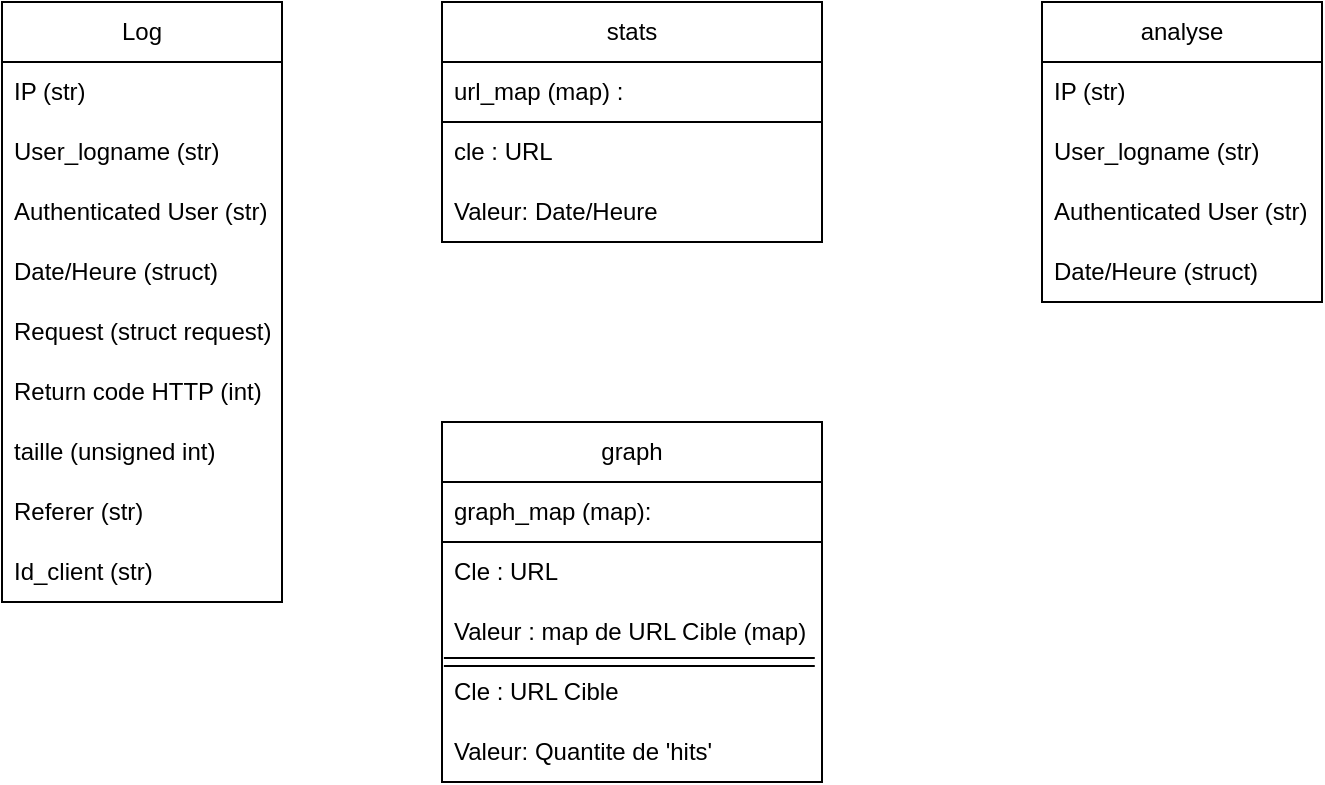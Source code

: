 <mxfile version="26.0.6">
  <diagram id="C5RBs43oDa-KdzZeNtuy" name="Page-1">
    <mxGraphModel dx="1213" dy="781" grid="1" gridSize="10" guides="1" tooltips="1" connect="1" arrows="1" fold="1" page="1" pageScale="1" pageWidth="827" pageHeight="1169" math="0" shadow="0">
      <root>
        <mxCell id="WIyWlLk6GJQsqaUBKTNV-0" />
        <mxCell id="WIyWlLk6GJQsqaUBKTNV-1" parent="WIyWlLk6GJQsqaUBKTNV-0" />
        <mxCell id="qixluM8RzJp4W4TrJGbc-0" value="Log" style="swimlane;fontStyle=0;childLayout=stackLayout;horizontal=1;startSize=30;horizontalStack=0;resizeParent=1;resizeParentMax=0;resizeLast=0;collapsible=1;marginBottom=0;whiteSpace=wrap;html=1;" vertex="1" parent="WIyWlLk6GJQsqaUBKTNV-1">
          <mxGeometry x="60" y="50" width="140" height="300" as="geometry">
            <mxRectangle x="100" y="70" width="60" height="30" as="alternateBounds" />
          </mxGeometry>
        </mxCell>
        <mxCell id="qixluM8RzJp4W4TrJGbc-1" value="IP (str)" style="text;strokeColor=none;fillColor=none;align=left;verticalAlign=middle;spacingLeft=4;spacingRight=4;overflow=hidden;points=[[0,0.5],[1,0.5]];portConstraint=eastwest;rotatable=0;whiteSpace=wrap;html=1;" vertex="1" parent="qixluM8RzJp4W4TrJGbc-0">
          <mxGeometry y="30" width="140" height="30" as="geometry" />
        </mxCell>
        <mxCell id="qixluM8RzJp4W4TrJGbc-2" value="User_logname (str)" style="text;strokeColor=none;fillColor=none;align=left;verticalAlign=middle;spacingLeft=4;spacingRight=4;overflow=hidden;points=[[0,0.5],[1,0.5]];portConstraint=eastwest;rotatable=0;whiteSpace=wrap;html=1;" vertex="1" parent="qixluM8RzJp4W4TrJGbc-0">
          <mxGeometry y="60" width="140" height="30" as="geometry" />
        </mxCell>
        <mxCell id="qixluM8RzJp4W4TrJGbc-3" value="Authenticated User (str)" style="text;strokeColor=none;fillColor=none;align=left;verticalAlign=middle;spacingLeft=4;spacingRight=4;overflow=hidden;points=[[0,0.5],[1,0.5]];portConstraint=eastwest;rotatable=0;whiteSpace=wrap;html=1;" vertex="1" parent="qixluM8RzJp4W4TrJGbc-0">
          <mxGeometry y="90" width="140" height="30" as="geometry" />
        </mxCell>
        <mxCell id="qixluM8RzJp4W4TrJGbc-4" value="Date/Heure (struct)" style="text;strokeColor=none;fillColor=none;align=left;verticalAlign=middle;spacingLeft=4;spacingRight=4;overflow=hidden;points=[[0,0.5],[1,0.5]];portConstraint=eastwest;rotatable=0;whiteSpace=wrap;html=1;" vertex="1" parent="qixluM8RzJp4W4TrJGbc-0">
          <mxGeometry y="120" width="140" height="30" as="geometry" />
        </mxCell>
        <mxCell id="qixluM8RzJp4W4TrJGbc-5" value="Request (struct request)" style="text;strokeColor=none;fillColor=none;align=left;verticalAlign=middle;spacingLeft=4;spacingRight=4;overflow=hidden;points=[[0,0.5],[1,0.5]];portConstraint=eastwest;rotatable=0;whiteSpace=wrap;html=1;" vertex="1" parent="qixluM8RzJp4W4TrJGbc-0">
          <mxGeometry y="150" width="140" height="30" as="geometry" />
        </mxCell>
        <mxCell id="qixluM8RzJp4W4TrJGbc-6" value="Return code HTTP (int)" style="text;strokeColor=none;fillColor=none;align=left;verticalAlign=middle;spacingLeft=4;spacingRight=4;overflow=hidden;points=[[0,0.5],[1,0.5]];portConstraint=eastwest;rotatable=0;whiteSpace=wrap;html=1;" vertex="1" parent="qixluM8RzJp4W4TrJGbc-0">
          <mxGeometry y="180" width="140" height="30" as="geometry" />
        </mxCell>
        <mxCell id="qixluM8RzJp4W4TrJGbc-7" value="taille (unsigned int)" style="text;strokeColor=none;fillColor=none;align=left;verticalAlign=middle;spacingLeft=4;spacingRight=4;overflow=hidden;points=[[0,0.5],[1,0.5]];portConstraint=eastwest;rotatable=0;whiteSpace=wrap;html=1;" vertex="1" parent="qixluM8RzJp4W4TrJGbc-0">
          <mxGeometry y="210" width="140" height="30" as="geometry" />
        </mxCell>
        <mxCell id="qixluM8RzJp4W4TrJGbc-8" value="Referer (str)" style="text;strokeColor=none;fillColor=none;align=left;verticalAlign=middle;spacingLeft=4;spacingRight=4;overflow=hidden;points=[[0,0.5],[1,0.5]];portConstraint=eastwest;rotatable=0;whiteSpace=wrap;html=1;" vertex="1" parent="qixluM8RzJp4W4TrJGbc-0">
          <mxGeometry y="240" width="140" height="30" as="geometry" />
        </mxCell>
        <mxCell id="qixluM8RzJp4W4TrJGbc-9" value="Id_client (str)" style="text;strokeColor=none;fillColor=none;align=left;verticalAlign=middle;spacingLeft=4;spacingRight=4;overflow=hidden;points=[[0,0.5],[1,0.5]];portConstraint=eastwest;rotatable=0;whiteSpace=wrap;html=1;" vertex="1" parent="qixluM8RzJp4W4TrJGbc-0">
          <mxGeometry y="270" width="140" height="30" as="geometry" />
        </mxCell>
        <mxCell id="qixluM8RzJp4W4TrJGbc-12" value="stats" style="swimlane;fontStyle=0;childLayout=stackLayout;horizontal=1;startSize=30;horizontalStack=0;resizeParent=1;resizeParentMax=0;resizeLast=0;collapsible=1;marginBottom=0;whiteSpace=wrap;html=1;" vertex="1" parent="WIyWlLk6GJQsqaUBKTNV-1">
          <mxGeometry x="280" y="50" width="190" height="120" as="geometry">
            <mxRectangle x="100" y="70" width="60" height="30" as="alternateBounds" />
          </mxGeometry>
        </mxCell>
        <mxCell id="qixluM8RzJp4W4TrJGbc-14" value="url_map (map) :" style="text;strokeColor=default;fillColor=none;align=left;verticalAlign=middle;spacingLeft=4;spacingRight=4;overflow=hidden;points=[[0,0.5],[1,0.5]];portConstraint=eastwest;rotatable=0;whiteSpace=wrap;html=1;" vertex="1" parent="qixluM8RzJp4W4TrJGbc-12">
          <mxGeometry y="30" width="190" height="30" as="geometry" />
        </mxCell>
        <mxCell id="qixluM8RzJp4W4TrJGbc-16" value="cle : URL" style="text;strokeColor=none;fillColor=none;align=left;verticalAlign=middle;spacingLeft=4;spacingRight=4;overflow=hidden;points=[[0,0.5],[1,0.5]];portConstraint=eastwest;rotatable=0;whiteSpace=wrap;html=1;" vertex="1" parent="qixluM8RzJp4W4TrJGbc-12">
          <mxGeometry y="60" width="190" height="30" as="geometry" />
        </mxCell>
        <mxCell id="qixluM8RzJp4W4TrJGbc-40" value="Valeur: Date/Heure" style="text;strokeColor=none;fillColor=none;align=left;verticalAlign=middle;spacingLeft=4;spacingRight=4;overflow=hidden;points=[[0,0.5],[1,0.5]];portConstraint=eastwest;rotatable=0;whiteSpace=wrap;html=1;" vertex="1" parent="qixluM8RzJp4W4TrJGbc-12">
          <mxGeometry y="90" width="190" height="30" as="geometry" />
        </mxCell>
        <mxCell id="qixluM8RzJp4W4TrJGbc-36" value="graph" style="swimlane;fontStyle=0;childLayout=stackLayout;horizontal=1;startSize=30;horizontalStack=0;resizeParent=1;resizeParentMax=0;resizeLast=0;collapsible=1;marginBottom=0;whiteSpace=wrap;html=1;" vertex="1" parent="WIyWlLk6GJQsqaUBKTNV-1">
          <mxGeometry x="280" y="260" width="190" height="180" as="geometry">
            <mxRectangle x="100" y="70" width="60" height="30" as="alternateBounds" />
          </mxGeometry>
        </mxCell>
        <mxCell id="qixluM8RzJp4W4TrJGbc-37" value="graph_map (map):" style="text;strokeColor=default;fillColor=none;align=left;verticalAlign=middle;spacingLeft=4;spacingRight=4;overflow=hidden;points=[[0,0.5],[1,0.5]];portConstraint=eastwest;rotatable=0;whiteSpace=wrap;html=1;" vertex="1" parent="qixluM8RzJp4W4TrJGbc-36">
          <mxGeometry y="30" width="190" height="30" as="geometry" />
        </mxCell>
        <mxCell id="qixluM8RzJp4W4TrJGbc-38" value="Cle : URL" style="text;strokeColor=none;fillColor=none;align=left;verticalAlign=middle;spacingLeft=4;spacingRight=4;overflow=hidden;points=[[0,0.5],[1,0.5]];portConstraint=eastwest;rotatable=0;whiteSpace=wrap;html=1;" vertex="1" parent="qixluM8RzJp4W4TrJGbc-36">
          <mxGeometry y="60" width="190" height="30" as="geometry" />
        </mxCell>
        <mxCell id="qixluM8RzJp4W4TrJGbc-41" value="Valeur : map de URL Cible (map)" style="text;strokeColor=none;fillColor=none;align=left;verticalAlign=middle;spacingLeft=4;spacingRight=4;overflow=hidden;points=[[0,0.5],[1,0.5]];portConstraint=eastwest;rotatable=0;whiteSpace=wrap;html=1;strokeWidth=1;perimeterSpacing=0;" vertex="1" parent="qixluM8RzJp4W4TrJGbc-36">
          <mxGeometry y="90" width="190" height="30" as="geometry" />
        </mxCell>
        <mxCell id="qixluM8RzJp4W4TrJGbc-42" value="Cle : URL Cible" style="text;strokeColor=none;fillColor=none;align=left;verticalAlign=middle;spacingLeft=4;spacingRight=4;overflow=hidden;points=[[0,0.5],[1,0.5]];portConstraint=eastwest;rotatable=0;whiteSpace=wrap;html=1;" vertex="1" parent="qixluM8RzJp4W4TrJGbc-36">
          <mxGeometry y="120" width="190" height="30" as="geometry" />
        </mxCell>
        <mxCell id="qixluM8RzJp4W4TrJGbc-43" value="Valeur: Quantite de &#39;hits&#39;" style="text;strokeColor=none;fillColor=none;align=left;verticalAlign=middle;spacingLeft=4;spacingRight=4;overflow=hidden;points=[[0,0.5],[1,0.5]];portConstraint=eastwest;rotatable=0;whiteSpace=wrap;html=1;" vertex="1" parent="qixluM8RzJp4W4TrJGbc-36">
          <mxGeometry y="150" width="190" height="30" as="geometry" />
        </mxCell>
        <mxCell id="qixluM8RzJp4W4TrJGbc-44" value="" style="shape=link;html=1;rounded=0;exitX=0.005;exitY=1;exitDx=0;exitDy=0;exitPerimeter=0;entryX=0.981;entryY=1;entryDx=0;entryDy=0;entryPerimeter=0;" edge="1" parent="qixluM8RzJp4W4TrJGbc-36" source="qixluM8RzJp4W4TrJGbc-41" target="qixluM8RzJp4W4TrJGbc-41">
          <mxGeometry width="100" relative="1" as="geometry">
            <mxPoint x="80" y="240" as="sourcePoint" />
            <mxPoint x="180" y="240" as="targetPoint" />
          </mxGeometry>
        </mxCell>
        <mxCell id="qixluM8RzJp4W4TrJGbc-24" value="analyse" style="swimlane;fontStyle=0;childLayout=stackLayout;horizontal=1;startSize=30;horizontalStack=0;resizeParent=1;resizeParentMax=0;resizeLast=0;collapsible=1;marginBottom=0;whiteSpace=wrap;html=1;" vertex="1" parent="WIyWlLk6GJQsqaUBKTNV-1">
          <mxGeometry x="580" y="50" width="140" height="150" as="geometry">
            <mxRectangle x="100" y="70" width="60" height="30" as="alternateBounds" />
          </mxGeometry>
        </mxCell>
        <mxCell id="qixluM8RzJp4W4TrJGbc-25" value="IP (str)" style="text;strokeColor=none;fillColor=none;align=left;verticalAlign=middle;spacingLeft=4;spacingRight=4;overflow=hidden;points=[[0,0.5],[1,0.5]];portConstraint=eastwest;rotatable=0;whiteSpace=wrap;html=1;" vertex="1" parent="qixluM8RzJp4W4TrJGbc-24">
          <mxGeometry y="30" width="140" height="30" as="geometry" />
        </mxCell>
        <mxCell id="qixluM8RzJp4W4TrJGbc-26" value="User_logname (str)" style="text;strokeColor=none;fillColor=none;align=left;verticalAlign=middle;spacingLeft=4;spacingRight=4;overflow=hidden;points=[[0,0.5],[1,0.5]];portConstraint=eastwest;rotatable=0;whiteSpace=wrap;html=1;" vertex="1" parent="qixluM8RzJp4W4TrJGbc-24">
          <mxGeometry y="60" width="140" height="30" as="geometry" />
        </mxCell>
        <mxCell id="qixluM8RzJp4W4TrJGbc-27" value="Authenticated User (str)" style="text;strokeColor=none;fillColor=none;align=left;verticalAlign=middle;spacingLeft=4;spacingRight=4;overflow=hidden;points=[[0,0.5],[1,0.5]];portConstraint=eastwest;rotatable=0;whiteSpace=wrap;html=1;" vertex="1" parent="qixluM8RzJp4W4TrJGbc-24">
          <mxGeometry y="90" width="140" height="30" as="geometry" />
        </mxCell>
        <mxCell id="qixluM8RzJp4W4TrJGbc-28" value="Date/Heure (struct)" style="text;strokeColor=none;fillColor=none;align=left;verticalAlign=middle;spacingLeft=4;spacingRight=4;overflow=hidden;points=[[0,0.5],[1,0.5]];portConstraint=eastwest;rotatable=0;whiteSpace=wrap;html=1;" vertex="1" parent="qixluM8RzJp4W4TrJGbc-24">
          <mxGeometry y="120" width="140" height="30" as="geometry" />
        </mxCell>
      </root>
    </mxGraphModel>
  </diagram>
</mxfile>
